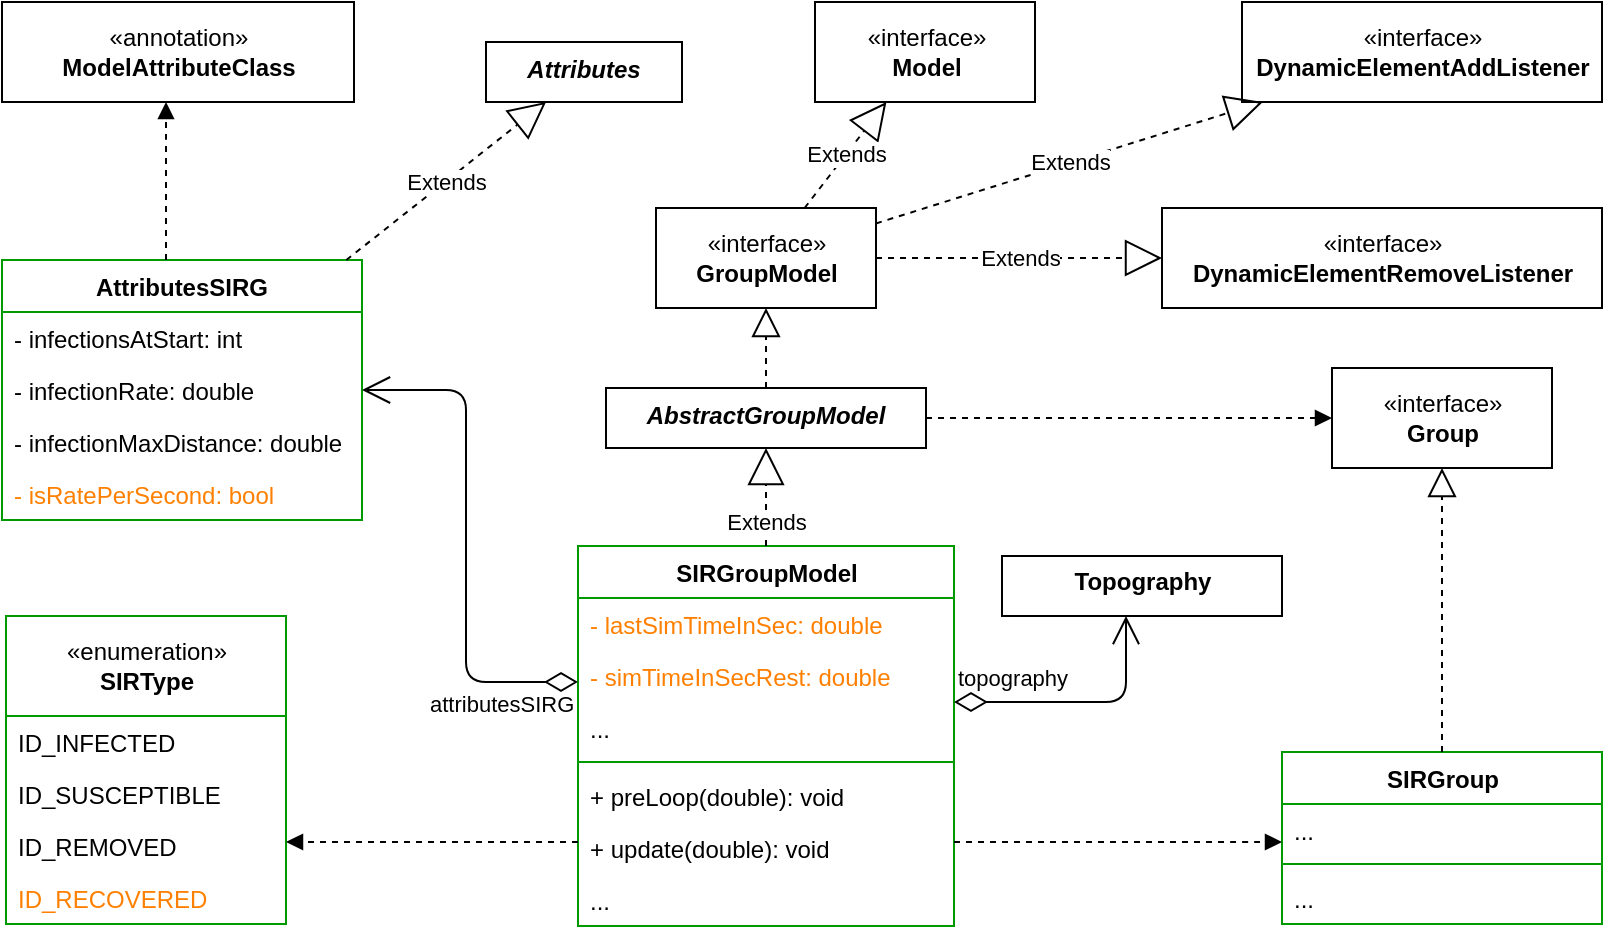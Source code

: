 <mxfile>
    <diagram id="IOOygLNPzqygK7LMgbDT" name="Page-1">
        <mxGraphModel dx="1142" dy="565" grid="1" gridSize="10" guides="1" tooltips="1" connect="1" arrows="1" fold="1" page="1" pageScale="1" pageWidth="1169" pageHeight="1654" math="0" shadow="0">
            <root>
                <mxCell id="0"/>
                <mxCell id="1" parent="0"/>
                <mxCell id="2" value="Attributes" style="swimlane;fontStyle=3;align=center;verticalAlign=top;childLayout=stackLayout;horizontal=1;startSize=26;horizontalStack=0;resizeParent=1;resizeParentMax=0;resizeLast=0;collapsible=1;marginBottom=0;swimlaneLine=0;" parent="1" vertex="1">
                    <mxGeometry x="420" y="190" width="98" height="30" as="geometry">
                        <mxRectangle x="254" y="40" width="90" height="26" as="alternateBounds"/>
                    </mxGeometry>
                </mxCell>
                <mxCell id="6" value="AttributesSIRG" style="swimlane;fontStyle=1;align=center;verticalAlign=top;childLayout=stackLayout;horizontal=1;startSize=26;horizontalStack=0;resizeParent=1;resizeParentMax=0;resizeLast=0;collapsible=1;marginBottom=0;swimlaneLine=1;strokeColor=#009900;" parent="1" vertex="1">
                    <mxGeometry x="178" y="299" width="180" height="130" as="geometry"/>
                </mxCell>
                <mxCell id="7" value="- infectionsAtStart: int" style="text;strokeColor=none;fillColor=none;align=left;verticalAlign=top;spacingLeft=4;spacingRight=4;overflow=hidden;rotatable=0;points=[[0,0.5],[1,0.5]];portConstraint=eastwest;" parent="6" vertex="1">
                    <mxGeometry y="26" width="180" height="26" as="geometry"/>
                </mxCell>
                <mxCell id="11" value="- infectionRate: double" style="text;strokeColor=none;fillColor=none;align=left;verticalAlign=top;spacingLeft=4;spacingRight=4;overflow=hidden;rotatable=0;points=[[0,0.5],[1,0.5]];portConstraint=eastwest;" parent="6" vertex="1">
                    <mxGeometry y="52" width="180" height="26" as="geometry"/>
                </mxCell>
                <mxCell id="12" value="- infectionMaxDistance: double" style="text;strokeColor=none;fillColor=none;align=left;verticalAlign=top;spacingLeft=4;spacingRight=4;overflow=hidden;rotatable=0;points=[[0,0.5],[1,0.5]];portConstraint=eastwest;" parent="6" vertex="1">
                    <mxGeometry y="78" width="180" height="26" as="geometry"/>
                </mxCell>
                <mxCell id="119" value="- isRatePerSecond: bool" style="text;strokeColor=none;fillColor=none;align=left;verticalAlign=top;spacingLeft=4;spacingRight=4;overflow=hidden;rotatable=0;points=[[0,0.5],[1,0.5]];portConstraint=eastwest;fontColor=#FF8000;" parent="6" vertex="1">
                    <mxGeometry y="104" width="180" height="26" as="geometry"/>
                </mxCell>
                <mxCell id="18" value="«enumeration»&lt;br&gt;&lt;b&gt;SIRType&lt;/b&gt;" style="swimlane;fontStyle=0;childLayout=stackLayout;horizontal=1;startSize=50;fillColor=none;horizontalStack=0;resizeParent=1;resizeParentMax=0;resizeLast=0;collapsible=1;marginBottom=0;html=1;strokeColor=#009900;" parent="1" vertex="1">
                    <mxGeometry x="180" y="477" width="140" height="154" as="geometry"/>
                </mxCell>
                <mxCell id="19" value="ID_INFECTED" style="text;strokeColor=none;fillColor=none;align=left;verticalAlign=top;spacingLeft=4;spacingRight=4;overflow=hidden;rotatable=0;points=[[0,0.5],[1,0.5]];portConstraint=eastwest;" parent="18" vertex="1">
                    <mxGeometry y="50" width="140" height="26" as="geometry"/>
                </mxCell>
                <mxCell id="20" value="ID_SUSCEPTIBLE" style="text;strokeColor=none;fillColor=none;align=left;verticalAlign=top;spacingLeft=4;spacingRight=4;overflow=hidden;rotatable=0;points=[[0,0.5],[1,0.5]];portConstraint=eastwest;" parent="18" vertex="1">
                    <mxGeometry y="76" width="140" height="26" as="geometry"/>
                </mxCell>
                <mxCell id="21" value="ID_REMOVED" style="text;strokeColor=none;fillColor=none;align=left;verticalAlign=top;spacingLeft=4;spacingRight=4;overflow=hidden;rotatable=0;points=[[0,0.5],[1,0.5]];portConstraint=eastwest;" parent="18" vertex="1">
                    <mxGeometry y="102" width="140" height="26" as="geometry"/>
                </mxCell>
                <mxCell id="118" value="ID_RECOVERED" style="text;strokeColor=none;fillColor=none;align=left;verticalAlign=top;spacingLeft=4;spacingRight=4;overflow=hidden;rotatable=0;points=[[0,0.5],[1,0.5]];portConstraint=eastwest;fontColor=#FF8000;" parent="18" vertex="1">
                    <mxGeometry y="128" width="140" height="26" as="geometry"/>
                </mxCell>
                <mxCell id="27" value="«interface»&lt;br&gt;&lt;b&gt;Group&lt;/b&gt;" style="html=1;" parent="1" vertex="1">
                    <mxGeometry x="843" y="353" width="110" height="50" as="geometry"/>
                </mxCell>
                <mxCell id="28" value="SIRGroupModel" style="swimlane;fontStyle=1;align=center;verticalAlign=top;childLayout=stackLayout;horizontal=1;startSize=26;horizontalStack=0;resizeParent=1;resizeParentMax=0;resizeLast=0;collapsible=1;marginBottom=0;html=1;strokeColor=#009900;" parent="1" vertex="1">
                    <mxGeometry x="466" y="442" width="188" height="190" as="geometry"/>
                </mxCell>
                <mxCell id="115" value="- lastSimTimeInSec: double" style="text;strokeColor=none;fillColor=none;align=left;verticalAlign=top;spacingLeft=4;spacingRight=4;overflow=hidden;rotatable=0;points=[[0,0.5],[1,0.5]];portConstraint=eastwest;fontColor=#FF8000;" parent="28" vertex="1">
                    <mxGeometry y="26" width="188" height="26" as="geometry"/>
                </mxCell>
                <mxCell id="121" value="- simTimeInSecRest: double" style="text;strokeColor=none;fillColor=none;align=left;verticalAlign=top;spacingLeft=4;spacingRight=4;overflow=hidden;rotatable=0;points=[[0,0.5],[1,0.5]];portConstraint=eastwest;fontColor=#FF8000;" parent="28" vertex="1">
                    <mxGeometry y="52" width="188" height="26" as="geometry"/>
                </mxCell>
                <mxCell id="125" value="..." style="text;strokeColor=none;fillColor=none;align=left;verticalAlign=top;spacingLeft=4;spacingRight=4;overflow=hidden;rotatable=0;points=[[0,0.5],[1,0.5]];portConstraint=eastwest;" parent="28" vertex="1">
                    <mxGeometry y="78" width="188" height="26" as="geometry"/>
                </mxCell>
                <mxCell id="30" value="" style="line;strokeWidth=1;align=left;verticalAlign=middle;spacingTop=-1;spacingLeft=3;spacingRight=3;rotatable=0;labelPosition=right;points=[];portConstraint=eastwest;strokeColor=#009900;" parent="28" vertex="1">
                    <mxGeometry y="104" width="188" height="8" as="geometry"/>
                </mxCell>
                <mxCell id="31" value="+ preLoop(double): void" style="text;strokeColor=none;fillColor=none;align=left;verticalAlign=top;spacingLeft=4;spacingRight=4;overflow=hidden;rotatable=0;points=[[0,0.5],[1,0.5]];portConstraint=eastwest;" parent="28" vertex="1">
                    <mxGeometry y="112" width="188" height="26" as="geometry"/>
                </mxCell>
                <mxCell id="68" value="+ update(double): void" style="text;strokeColor=none;fillColor=none;align=left;verticalAlign=top;spacingLeft=4;spacingRight=4;overflow=hidden;rotatable=0;points=[[0,0.5],[1,0.5]];portConstraint=eastwest;" parent="28" vertex="1">
                    <mxGeometry y="138" width="188" height="26" as="geometry"/>
                </mxCell>
                <mxCell id="117" value="..." style="text;strokeColor=none;fillColor=none;align=left;verticalAlign=top;spacingLeft=4;spacingRight=4;overflow=hidden;rotatable=0;points=[[0,0.5],[1,0.5]];portConstraint=eastwest;" parent="28" vertex="1">
                    <mxGeometry y="164" width="188" height="26" as="geometry"/>
                </mxCell>
                <mxCell id="32" value="SIRGroup" style="swimlane;fontStyle=1;align=center;verticalAlign=top;childLayout=stackLayout;horizontal=1;startSize=26;horizontalStack=0;resizeParent=1;resizeParentMax=0;resizeLast=0;collapsible=1;marginBottom=0;html=1;strokeColor=#009900;" parent="1" vertex="1">
                    <mxGeometry x="818" y="545" width="160" height="86" as="geometry"/>
                </mxCell>
                <mxCell id="33" value="..." style="text;strokeColor=none;fillColor=none;align=left;verticalAlign=top;spacingLeft=4;spacingRight=4;overflow=hidden;rotatable=0;points=[[0,0.5],[1,0.5]];portConstraint=eastwest;" parent="32" vertex="1">
                    <mxGeometry y="26" width="160" height="26" as="geometry"/>
                </mxCell>
                <mxCell id="34" value="" style="line;strokeWidth=1;fillColor=none;align=left;verticalAlign=middle;spacingTop=-1;spacingLeft=3;spacingRight=3;rotatable=0;labelPosition=right;points=[];portConstraint=eastwest;strokeColor=#009900;" parent="32" vertex="1">
                    <mxGeometry y="52" width="160" height="8" as="geometry"/>
                </mxCell>
                <mxCell id="35" value="..." style="text;strokeColor=none;fillColor=none;align=left;verticalAlign=top;spacingLeft=4;spacingRight=4;overflow=hidden;rotatable=0;points=[[0,0.5],[1,0.5]];portConstraint=eastwest;" parent="32" vertex="1">
                    <mxGeometry y="60" width="160" height="26" as="geometry"/>
                </mxCell>
                <mxCell id="40" value="&lt;b&gt;Topography&lt;/b&gt;" style="swimlane;fontStyle=0;childLayout=stackLayout;horizontal=1;startSize=26;horizontalStack=0;resizeParent=1;resizeParentMax=0;resizeLast=0;collapsible=1;marginBottom=0;html=1;swimlaneLine=0;" parent="1" vertex="1">
                    <mxGeometry x="678" y="447" width="140" height="30" as="geometry"/>
                </mxCell>
                <mxCell id="54" value="AbstractGroupModel" style="swimlane;fontStyle=3;align=center;verticalAlign=top;childLayout=stackLayout;horizontal=1;startSize=27;horizontalStack=0;resizeParent=1;resizeParentMax=0;resizeLast=0;collapsible=1;marginBottom=0;swimlaneLine=0;" parent="1" vertex="1">
                    <mxGeometry x="480" y="363" width="160" height="30" as="geometry">
                        <mxRectangle x="254" y="40" width="90" height="26" as="alternateBounds"/>
                    </mxGeometry>
                </mxCell>
                <mxCell id="57" value="«interface»&lt;br&gt;&lt;b&gt;GroupModel&lt;/b&gt;" style="html=1;" parent="1" vertex="1">
                    <mxGeometry x="505" y="273" width="110" height="50" as="geometry"/>
                </mxCell>
                <mxCell id="59" value="«interface»&lt;br&gt;&lt;b&gt;Model&lt;/b&gt;" style="html=1;" parent="1" vertex="1">
                    <mxGeometry x="584.5" y="170" width="110" height="50" as="geometry"/>
                </mxCell>
                <mxCell id="61" value="«interface»&lt;br&gt;&lt;b&gt;DynamicElementAddListener&lt;/b&gt;" style="html=1;" parent="1" vertex="1">
                    <mxGeometry x="798" y="170" width="180" height="50" as="geometry"/>
                </mxCell>
                <mxCell id="62" value="«interface»&lt;br&gt;&lt;b&gt;DynamicElementRemoveListener&lt;/b&gt;" style="html=1;" parent="1" vertex="1">
                    <mxGeometry x="758" y="273" width="220" height="50" as="geometry"/>
                </mxCell>
                <mxCell id="15" value="«annotation»&lt;br&gt;&lt;b&gt;ModelAttributeClass&lt;/b&gt;" style="html=1;" parent="1" vertex="1">
                    <mxGeometry x="178" y="170" width="176" height="50" as="geometry"/>
                </mxCell>
                <mxCell id="92" value="" style="endArrow=block;dashed=1;endFill=0;endSize=12;html=1;exitX=0.5;exitY=0;exitDx=0;exitDy=0;entryX=0.5;entryY=1;entryDx=0;entryDy=0;" parent="1" source="54" target="57" edge="1">
                    <mxGeometry width="160" relative="1" as="geometry">
                        <mxPoint x="410" y="290" as="sourcePoint"/>
                        <mxPoint x="570" y="290" as="targetPoint"/>
                    </mxGeometry>
                </mxCell>
                <mxCell id="93" value="" style="endArrow=block;dashed=1;endFill=0;endSize=12;html=1;" parent="1" source="32" target="27" edge="1">
                    <mxGeometry width="160" relative="1" as="geometry">
                        <mxPoint x="923" y="400" as="sourcePoint"/>
                        <mxPoint x="890" y="360" as="targetPoint"/>
                    </mxGeometry>
                </mxCell>
                <mxCell id="94" value="Extends" style="endArrow=block;endSize=16;endFill=0;html=1;dashed=1;" parent="1" source="6" target="2" edge="1">
                    <mxGeometry width="160" relative="1" as="geometry">
                        <mxPoint x="466" y="250.0" as="sourcePoint"/>
                        <mxPoint x="626" y="250.0" as="targetPoint"/>
                    </mxGeometry>
                </mxCell>
                <mxCell id="95" value="Extends" style="endArrow=block;endSize=16;endFill=0;html=1;dashed=1;" parent="1" source="57" target="59" edge="1">
                    <mxGeometry width="160" relative="1" as="geometry">
                        <mxPoint x="510" y="240" as="sourcePoint"/>
                        <mxPoint x="670" y="240" as="targetPoint"/>
                    </mxGeometry>
                </mxCell>
                <mxCell id="96" value="Extends" style="endArrow=block;endSize=16;endFill=0;html=1;dashed=1;" parent="1" source="57" target="61" edge="1">
                    <mxGeometry width="160" relative="1" as="geometry">
                        <mxPoint x="510" y="240" as="sourcePoint"/>
                        <mxPoint x="670" y="240" as="targetPoint"/>
                    </mxGeometry>
                </mxCell>
                <mxCell id="97" value="Extends" style="endArrow=block;endSize=16;endFill=0;html=1;dashed=1;" parent="1" source="57" target="62" edge="1">
                    <mxGeometry width="160" relative="1" as="geometry">
                        <mxPoint x="645" y="280" as="sourcePoint"/>
                        <mxPoint x="745" y="230" as="targetPoint"/>
                    </mxGeometry>
                </mxCell>
                <mxCell id="99" value="" style="endArrow=block;endFill=1;html=1;edgeStyle=orthogonalEdgeStyle;align=left;verticalAlign=top;dashed=1;" parent="1" source="6" target="15" edge="1">
                    <mxGeometry x="1" y="32" relative="1" as="geometry">
                        <mxPoint x="190" y="340" as="sourcePoint"/>
                        <mxPoint x="196" y="468" as="targetPoint"/>
                        <Array as="points">
                            <mxPoint x="260" y="240"/>
                            <mxPoint x="260" y="240"/>
                        </Array>
                        <mxPoint as="offset"/>
                    </mxGeometry>
                </mxCell>
                <mxCell id="101" value="Extends" style="endArrow=block;endSize=16;endFill=0;html=1;dashed=1;exitX=0.5;exitY=0;exitDx=0;exitDy=0;entryX=0.5;entryY=1;entryDx=0;entryDy=0;" parent="1" source="28" target="54" edge="1">
                    <mxGeometry x="-0.51" width="160" relative="1" as="geometry">
                        <mxPoint x="718" y="370" as="sourcePoint"/>
                        <mxPoint x="878" y="305" as="targetPoint"/>
                        <mxPoint as="offset"/>
                    </mxGeometry>
                </mxCell>
                <mxCell id="107" value="" style="endArrow=block;endFill=1;html=1;edgeStyle=orthogonalEdgeStyle;align=left;verticalAlign=top;dashed=1;" parent="1" source="28" target="18" edge="1">
                    <mxGeometry x="-1" relative="1" as="geometry">
                        <mxPoint x="60" y="554" as="sourcePoint"/>
                        <mxPoint x="220" y="554" as="targetPoint"/>
                        <Array as="points">
                            <mxPoint x="400" y="590"/>
                            <mxPoint x="400" y="590"/>
                        </Array>
                    </mxGeometry>
                </mxCell>
                <mxCell id="112" value="" style="endArrow=block;endFill=1;html=1;edgeStyle=orthogonalEdgeStyle;align=left;verticalAlign=top;dashed=1;" parent="1" source="28" target="32" edge="1">
                    <mxGeometry x="-1" relative="1" as="geometry">
                        <mxPoint x="640" y="630" as="sourcePoint"/>
                        <mxPoint x="790" y="640" as="targetPoint"/>
                        <Array as="points">
                            <mxPoint x="800" y="590"/>
                            <mxPoint x="800" y="590"/>
                        </Array>
                    </mxGeometry>
                </mxCell>
                <mxCell id="122" value="&lt;font color=&quot;#000000&quot;&gt;topography&lt;/font&gt;" style="endArrow=open;html=1;endSize=12;startArrow=diamondThin;startSize=14;startFill=0;edgeStyle=orthogonalEdgeStyle;align=left;verticalAlign=bottom;fontColor=#FF8000;" parent="1" source="28" target="40" edge="1">
                    <mxGeometry x="-1" y="3" relative="1" as="geometry">
                        <mxPoint x="694.5" y="510" as="sourcePoint"/>
                        <mxPoint x="854.5" y="510" as="targetPoint"/>
                        <Array as="points">
                            <mxPoint x="740" y="520"/>
                        </Array>
                    </mxGeometry>
                </mxCell>
                <mxCell id="124" value="&lt;font color=&quot;#000000&quot;&gt;attributesSIRG&lt;/font&gt;" style="endArrow=open;html=1;endSize=12;startArrow=diamondThin;startSize=14;startFill=0;edgeStyle=orthogonalEdgeStyle;align=left;verticalAlign=bottom;fontColor=#FF8000;" parent="1" source="28" target="6" edge="1">
                    <mxGeometry x="-0.559" y="28" relative="1" as="geometry">
                        <mxPoint x="306" y="470" as="sourcePoint"/>
                        <mxPoint x="466" y="470" as="targetPoint"/>
                        <Array as="points">
                            <mxPoint x="410" y="510"/>
                            <mxPoint x="410" y="364"/>
                        </Array>
                        <mxPoint x="8" y="20" as="offset"/>
                    </mxGeometry>
                </mxCell>
                <mxCell id="127" value="" style="endArrow=block;endFill=1;html=1;edgeStyle=orthogonalEdgeStyle;align=left;verticalAlign=top;dashed=1;" parent="1" source="54" target="27" edge="1">
                    <mxGeometry x="-1" relative="1" as="geometry">
                        <mxPoint x="776" y="420" as="sourcePoint"/>
                        <mxPoint x="630" y="420" as="targetPoint"/>
                        <Array as="points">
                            <mxPoint x="750" y="378"/>
                            <mxPoint x="750" y="378"/>
                        </Array>
                    </mxGeometry>
                </mxCell>
            </root>
        </mxGraphModel>
    </diagram>
</mxfile>